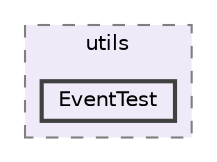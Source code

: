 digraph "src/utils/EventTest"
{
 // LATEX_PDF_SIZE
  bgcolor="transparent";
  edge [fontname=Helvetica,fontsize=10,labelfontname=Helvetica,labelfontsize=10];
  node [fontname=Helvetica,fontsize=10,shape=box,height=0.2,width=0.4];
  compound=true
  subgraph clusterdir_313caf1132e152dd9b58bea13a4052ca {
    graph [ bgcolor="#f0e9f7", pencolor="grey50", label="utils", fontname=Helvetica,fontsize=10 style="filled,dashed", URL="dir_313caf1132e152dd9b58bea13a4052ca.html",tooltip=""]
  dir_cadbc4a4244c254fcf188f6541d24429 [label="EventTest", fillcolor="#f0e9f7", color="grey25", style="filled,bold", URL="dir_cadbc4a4244c254fcf188f6541d24429.html",tooltip=""];
  }
}
